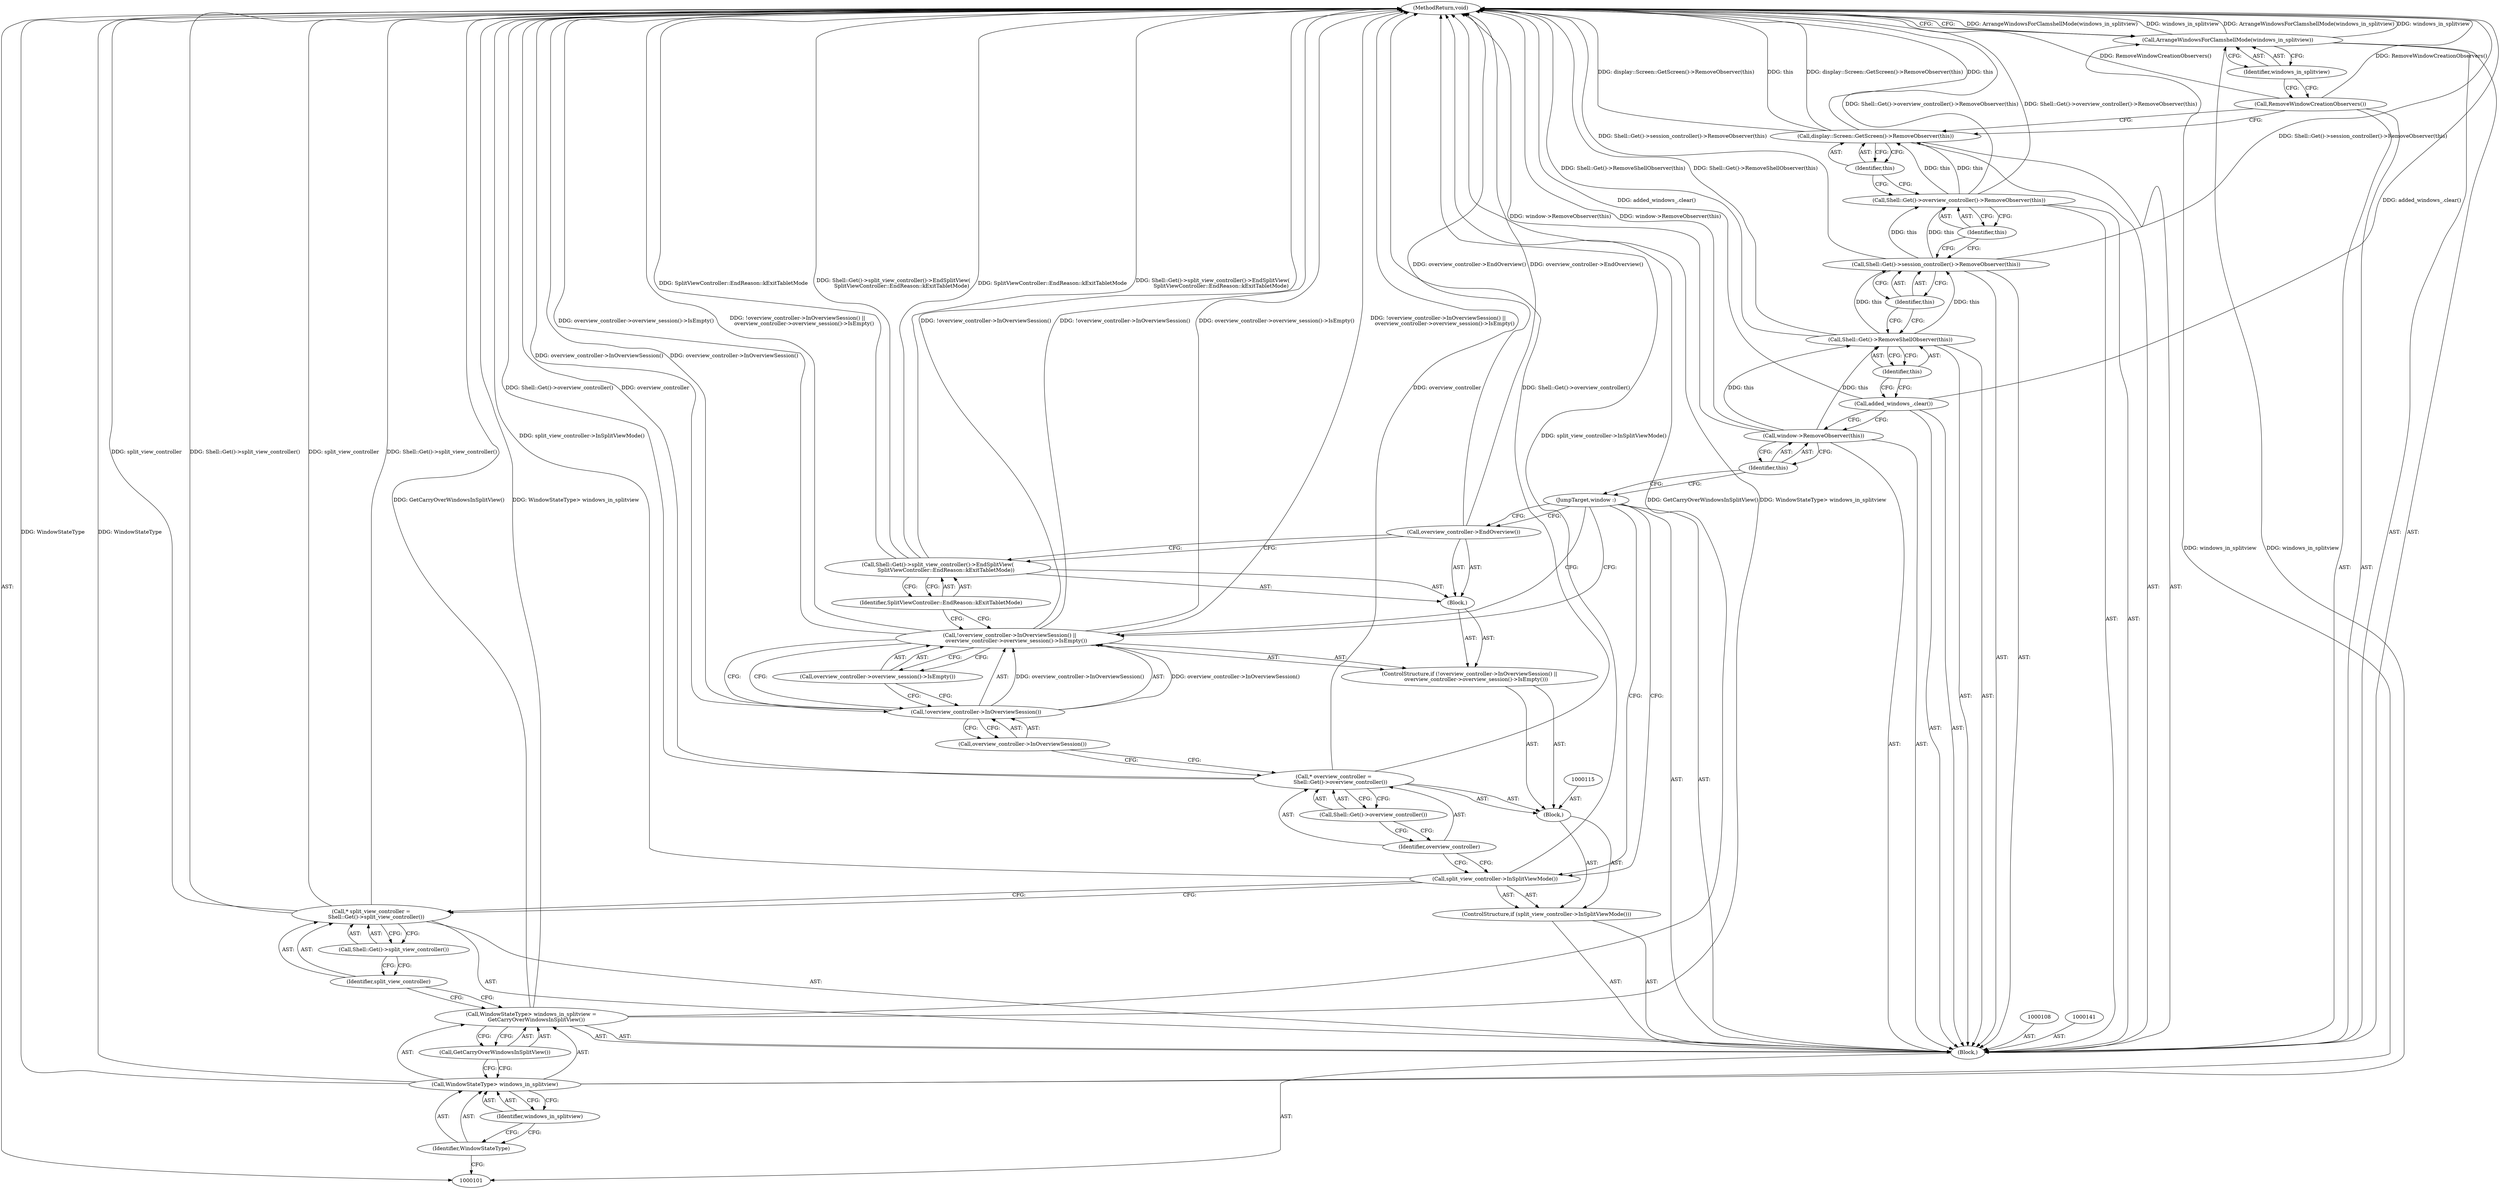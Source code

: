 digraph "1_Chrome_13e1002277287ed0090b2ca76c2d01545e677935_2" {
"1000144" [label="(MethodReturn,void)"];
"1000102" [label="(Block,)"];
"1000124" [label="(Block,)"];
"1000123" [label="(Call,overview_controller->overview_session()->IsEmpty())"];
"1000125" [label="(Call,Shell::Get()->split_view_controller()->EndSplitView(\n          SplitViewController::EndReason::kExitTabletMode))"];
"1000126" [label="(Identifier,SplitViewController::EndReason::kExitTabletMode)"];
"1000127" [label="(Call,overview_controller->EndOverview())"];
"1000128" [label="(JumpTarget,window :)"];
"1000130" [label="(Identifier,this)"];
"1000129" [label="(Call,window->RemoveObserver(this))"];
"1000131" [label="(Call,added_windows_.clear())"];
"1000103" [label="(Call,WindowStateType> windows_in_splitview =\n      GetCarryOverWindowsInSplitView())"];
"1000104" [label="(Call,WindowStateType> windows_in_splitview)"];
"1000105" [label="(Identifier,WindowStateType)"];
"1000106" [label="(Identifier,windows_in_splitview)"];
"1000132" [label="(Call,Shell::Get()->RemoveShellObserver(this))"];
"1000133" [label="(Identifier,this)"];
"1000134" [label="(Call,Shell::Get()->session_controller()->RemoveObserver(this))"];
"1000135" [label="(Identifier,this)"];
"1000136" [label="(Call,Shell::Get()->overview_controller()->RemoveObserver(this))"];
"1000137" [label="(Identifier,this)"];
"1000138" [label="(Call,display::Screen::GetScreen()->RemoveObserver(this))"];
"1000139" [label="(Identifier,this)"];
"1000140" [label="(Call,RemoveWindowCreationObservers())"];
"1000142" [label="(Call,ArrangeWindowsForClamshellMode(windows_in_splitview))"];
"1000143" [label="(Identifier,windows_in_splitview)"];
"1000107" [label="(Call,GetCarryOverWindowsInSplitView())"];
"1000109" [label="(Call,* split_view_controller =\n      Shell::Get()->split_view_controller())"];
"1000110" [label="(Identifier,split_view_controller)"];
"1000111" [label="(Call,Shell::Get()->split_view_controller())"];
"1000112" [label="(ControlStructure,if (split_view_controller->InSplitViewMode()))"];
"1000113" [label="(Call,split_view_controller->InSplitViewMode())"];
"1000116" [label="(Call,* overview_controller =\n        Shell::Get()->overview_controller())"];
"1000117" [label="(Identifier,overview_controller)"];
"1000114" [label="(Block,)"];
"1000118" [label="(Call,Shell::Get()->overview_controller())"];
"1000119" [label="(ControlStructure,if (!overview_controller->InOverviewSession() ||\n        overview_controller->overview_session()->IsEmpty()))"];
"1000120" [label="(Call,!overview_controller->InOverviewSession() ||\n        overview_controller->overview_session()->IsEmpty())"];
"1000121" [label="(Call,!overview_controller->InOverviewSession())"];
"1000122" [label="(Call,overview_controller->InOverviewSession())"];
"1000144" -> "1000101"  [label="AST: "];
"1000144" -> "1000142"  [label="CFG: "];
"1000116" -> "1000144"  [label="DDG: overview_controller"];
"1000116" -> "1000144"  [label="DDG: Shell::Get()->overview_controller()"];
"1000125" -> "1000144"  [label="DDG: SplitViewController::EndReason::kExitTabletMode"];
"1000125" -> "1000144"  [label="DDG: Shell::Get()->split_view_controller()->EndSplitView(\n          SplitViewController::EndReason::kExitTabletMode)"];
"1000142" -> "1000144"  [label="DDG: ArrangeWindowsForClamshellMode(windows_in_splitview)"];
"1000142" -> "1000144"  [label="DDG: windows_in_splitview"];
"1000103" -> "1000144"  [label="DDG: GetCarryOverWindowsInSplitView()"];
"1000103" -> "1000144"  [label="DDG: WindowStateType> windows_in_splitview"];
"1000104" -> "1000144"  [label="DDG: WindowStateType"];
"1000140" -> "1000144"  [label="DDG: RemoveWindowCreationObservers()"];
"1000120" -> "1000144"  [label="DDG: !overview_controller->InOverviewSession()"];
"1000120" -> "1000144"  [label="DDG: overview_controller->overview_session()->IsEmpty()"];
"1000120" -> "1000144"  [label="DDG: !overview_controller->InOverviewSession() ||\n        overview_controller->overview_session()->IsEmpty()"];
"1000127" -> "1000144"  [label="DDG: overview_controller->EndOverview()"];
"1000138" -> "1000144"  [label="DDG: display::Screen::GetScreen()->RemoveObserver(this)"];
"1000138" -> "1000144"  [label="DDG: this"];
"1000131" -> "1000144"  [label="DDG: added_windows_.clear()"];
"1000132" -> "1000144"  [label="DDG: Shell::Get()->RemoveShellObserver(this)"];
"1000129" -> "1000144"  [label="DDG: window->RemoveObserver(this)"];
"1000134" -> "1000144"  [label="DDG: Shell::Get()->session_controller()->RemoveObserver(this)"];
"1000113" -> "1000144"  [label="DDG: split_view_controller->InSplitViewMode()"];
"1000109" -> "1000144"  [label="DDG: split_view_controller"];
"1000109" -> "1000144"  [label="DDG: Shell::Get()->split_view_controller()"];
"1000136" -> "1000144"  [label="DDG: Shell::Get()->overview_controller()->RemoveObserver(this)"];
"1000121" -> "1000144"  [label="DDG: overview_controller->InOverviewSession()"];
"1000102" -> "1000101"  [label="AST: "];
"1000103" -> "1000102"  [label="AST: "];
"1000108" -> "1000102"  [label="AST: "];
"1000109" -> "1000102"  [label="AST: "];
"1000112" -> "1000102"  [label="AST: "];
"1000128" -> "1000102"  [label="AST: "];
"1000129" -> "1000102"  [label="AST: "];
"1000131" -> "1000102"  [label="AST: "];
"1000132" -> "1000102"  [label="AST: "];
"1000134" -> "1000102"  [label="AST: "];
"1000136" -> "1000102"  [label="AST: "];
"1000138" -> "1000102"  [label="AST: "];
"1000140" -> "1000102"  [label="AST: "];
"1000141" -> "1000102"  [label="AST: "];
"1000142" -> "1000102"  [label="AST: "];
"1000124" -> "1000119"  [label="AST: "];
"1000125" -> "1000124"  [label="AST: "];
"1000127" -> "1000124"  [label="AST: "];
"1000123" -> "1000120"  [label="AST: "];
"1000123" -> "1000121"  [label="CFG: "];
"1000120" -> "1000123"  [label="CFG: "];
"1000125" -> "1000124"  [label="AST: "];
"1000125" -> "1000126"  [label="CFG: "];
"1000126" -> "1000125"  [label="AST: "];
"1000127" -> "1000125"  [label="CFG: "];
"1000125" -> "1000144"  [label="DDG: SplitViewController::EndReason::kExitTabletMode"];
"1000125" -> "1000144"  [label="DDG: Shell::Get()->split_view_controller()->EndSplitView(\n          SplitViewController::EndReason::kExitTabletMode)"];
"1000126" -> "1000125"  [label="AST: "];
"1000126" -> "1000120"  [label="CFG: "];
"1000125" -> "1000126"  [label="CFG: "];
"1000127" -> "1000124"  [label="AST: "];
"1000127" -> "1000125"  [label="CFG: "];
"1000128" -> "1000127"  [label="CFG: "];
"1000127" -> "1000144"  [label="DDG: overview_controller->EndOverview()"];
"1000128" -> "1000102"  [label="AST: "];
"1000128" -> "1000127"  [label="CFG: "];
"1000128" -> "1000120"  [label="CFG: "];
"1000128" -> "1000113"  [label="CFG: "];
"1000130" -> "1000128"  [label="CFG: "];
"1000130" -> "1000129"  [label="AST: "];
"1000130" -> "1000128"  [label="CFG: "];
"1000129" -> "1000130"  [label="CFG: "];
"1000129" -> "1000102"  [label="AST: "];
"1000129" -> "1000130"  [label="CFG: "];
"1000130" -> "1000129"  [label="AST: "];
"1000131" -> "1000129"  [label="CFG: "];
"1000129" -> "1000144"  [label="DDG: window->RemoveObserver(this)"];
"1000129" -> "1000132"  [label="DDG: this"];
"1000131" -> "1000102"  [label="AST: "];
"1000131" -> "1000129"  [label="CFG: "];
"1000133" -> "1000131"  [label="CFG: "];
"1000131" -> "1000144"  [label="DDG: added_windows_.clear()"];
"1000103" -> "1000102"  [label="AST: "];
"1000103" -> "1000107"  [label="CFG: "];
"1000104" -> "1000103"  [label="AST: "];
"1000107" -> "1000103"  [label="AST: "];
"1000110" -> "1000103"  [label="CFG: "];
"1000103" -> "1000144"  [label="DDG: GetCarryOverWindowsInSplitView()"];
"1000103" -> "1000144"  [label="DDG: WindowStateType> windows_in_splitview"];
"1000104" -> "1000103"  [label="AST: "];
"1000104" -> "1000106"  [label="CFG: "];
"1000105" -> "1000104"  [label="AST: "];
"1000106" -> "1000104"  [label="AST: "];
"1000107" -> "1000104"  [label="CFG: "];
"1000104" -> "1000144"  [label="DDG: WindowStateType"];
"1000104" -> "1000142"  [label="DDG: windows_in_splitview"];
"1000105" -> "1000104"  [label="AST: "];
"1000105" -> "1000101"  [label="CFG: "];
"1000106" -> "1000105"  [label="CFG: "];
"1000106" -> "1000104"  [label="AST: "];
"1000106" -> "1000105"  [label="CFG: "];
"1000104" -> "1000106"  [label="CFG: "];
"1000132" -> "1000102"  [label="AST: "];
"1000132" -> "1000133"  [label="CFG: "];
"1000133" -> "1000132"  [label="AST: "];
"1000135" -> "1000132"  [label="CFG: "];
"1000132" -> "1000144"  [label="DDG: Shell::Get()->RemoveShellObserver(this)"];
"1000129" -> "1000132"  [label="DDG: this"];
"1000132" -> "1000134"  [label="DDG: this"];
"1000133" -> "1000132"  [label="AST: "];
"1000133" -> "1000131"  [label="CFG: "];
"1000132" -> "1000133"  [label="CFG: "];
"1000134" -> "1000102"  [label="AST: "];
"1000134" -> "1000135"  [label="CFG: "];
"1000135" -> "1000134"  [label="AST: "];
"1000137" -> "1000134"  [label="CFG: "];
"1000134" -> "1000144"  [label="DDG: Shell::Get()->session_controller()->RemoveObserver(this)"];
"1000132" -> "1000134"  [label="DDG: this"];
"1000134" -> "1000136"  [label="DDG: this"];
"1000135" -> "1000134"  [label="AST: "];
"1000135" -> "1000132"  [label="CFG: "];
"1000134" -> "1000135"  [label="CFG: "];
"1000136" -> "1000102"  [label="AST: "];
"1000136" -> "1000137"  [label="CFG: "];
"1000137" -> "1000136"  [label="AST: "];
"1000139" -> "1000136"  [label="CFG: "];
"1000136" -> "1000144"  [label="DDG: Shell::Get()->overview_controller()->RemoveObserver(this)"];
"1000134" -> "1000136"  [label="DDG: this"];
"1000136" -> "1000138"  [label="DDG: this"];
"1000137" -> "1000136"  [label="AST: "];
"1000137" -> "1000134"  [label="CFG: "];
"1000136" -> "1000137"  [label="CFG: "];
"1000138" -> "1000102"  [label="AST: "];
"1000138" -> "1000139"  [label="CFG: "];
"1000139" -> "1000138"  [label="AST: "];
"1000140" -> "1000138"  [label="CFG: "];
"1000138" -> "1000144"  [label="DDG: display::Screen::GetScreen()->RemoveObserver(this)"];
"1000138" -> "1000144"  [label="DDG: this"];
"1000136" -> "1000138"  [label="DDG: this"];
"1000139" -> "1000138"  [label="AST: "];
"1000139" -> "1000136"  [label="CFG: "];
"1000138" -> "1000139"  [label="CFG: "];
"1000140" -> "1000102"  [label="AST: "];
"1000140" -> "1000138"  [label="CFG: "];
"1000143" -> "1000140"  [label="CFG: "];
"1000140" -> "1000144"  [label="DDG: RemoveWindowCreationObservers()"];
"1000142" -> "1000102"  [label="AST: "];
"1000142" -> "1000143"  [label="CFG: "];
"1000143" -> "1000142"  [label="AST: "];
"1000144" -> "1000142"  [label="CFG: "];
"1000142" -> "1000144"  [label="DDG: ArrangeWindowsForClamshellMode(windows_in_splitview)"];
"1000142" -> "1000144"  [label="DDG: windows_in_splitview"];
"1000104" -> "1000142"  [label="DDG: windows_in_splitview"];
"1000143" -> "1000142"  [label="AST: "];
"1000143" -> "1000140"  [label="CFG: "];
"1000142" -> "1000143"  [label="CFG: "];
"1000107" -> "1000103"  [label="AST: "];
"1000107" -> "1000104"  [label="CFG: "];
"1000103" -> "1000107"  [label="CFG: "];
"1000109" -> "1000102"  [label="AST: "];
"1000109" -> "1000111"  [label="CFG: "];
"1000110" -> "1000109"  [label="AST: "];
"1000111" -> "1000109"  [label="AST: "];
"1000113" -> "1000109"  [label="CFG: "];
"1000109" -> "1000144"  [label="DDG: split_view_controller"];
"1000109" -> "1000144"  [label="DDG: Shell::Get()->split_view_controller()"];
"1000110" -> "1000109"  [label="AST: "];
"1000110" -> "1000103"  [label="CFG: "];
"1000111" -> "1000110"  [label="CFG: "];
"1000111" -> "1000109"  [label="AST: "];
"1000111" -> "1000110"  [label="CFG: "];
"1000109" -> "1000111"  [label="CFG: "];
"1000112" -> "1000102"  [label="AST: "];
"1000113" -> "1000112"  [label="AST: "];
"1000114" -> "1000112"  [label="AST: "];
"1000113" -> "1000112"  [label="AST: "];
"1000113" -> "1000109"  [label="CFG: "];
"1000117" -> "1000113"  [label="CFG: "];
"1000128" -> "1000113"  [label="CFG: "];
"1000113" -> "1000144"  [label="DDG: split_view_controller->InSplitViewMode()"];
"1000116" -> "1000114"  [label="AST: "];
"1000116" -> "1000118"  [label="CFG: "];
"1000117" -> "1000116"  [label="AST: "];
"1000118" -> "1000116"  [label="AST: "];
"1000122" -> "1000116"  [label="CFG: "];
"1000116" -> "1000144"  [label="DDG: overview_controller"];
"1000116" -> "1000144"  [label="DDG: Shell::Get()->overview_controller()"];
"1000117" -> "1000116"  [label="AST: "];
"1000117" -> "1000113"  [label="CFG: "];
"1000118" -> "1000117"  [label="CFG: "];
"1000114" -> "1000112"  [label="AST: "];
"1000115" -> "1000114"  [label="AST: "];
"1000116" -> "1000114"  [label="AST: "];
"1000119" -> "1000114"  [label="AST: "];
"1000118" -> "1000116"  [label="AST: "];
"1000118" -> "1000117"  [label="CFG: "];
"1000116" -> "1000118"  [label="CFG: "];
"1000119" -> "1000114"  [label="AST: "];
"1000120" -> "1000119"  [label="AST: "];
"1000124" -> "1000119"  [label="AST: "];
"1000120" -> "1000119"  [label="AST: "];
"1000120" -> "1000121"  [label="CFG: "];
"1000120" -> "1000123"  [label="CFG: "];
"1000121" -> "1000120"  [label="AST: "];
"1000123" -> "1000120"  [label="AST: "];
"1000126" -> "1000120"  [label="CFG: "];
"1000128" -> "1000120"  [label="CFG: "];
"1000120" -> "1000144"  [label="DDG: !overview_controller->InOverviewSession()"];
"1000120" -> "1000144"  [label="DDG: overview_controller->overview_session()->IsEmpty()"];
"1000120" -> "1000144"  [label="DDG: !overview_controller->InOverviewSession() ||\n        overview_controller->overview_session()->IsEmpty()"];
"1000121" -> "1000120"  [label="DDG: overview_controller->InOverviewSession()"];
"1000121" -> "1000120"  [label="AST: "];
"1000121" -> "1000122"  [label="CFG: "];
"1000122" -> "1000121"  [label="AST: "];
"1000123" -> "1000121"  [label="CFG: "];
"1000120" -> "1000121"  [label="CFG: "];
"1000121" -> "1000144"  [label="DDG: overview_controller->InOverviewSession()"];
"1000121" -> "1000120"  [label="DDG: overview_controller->InOverviewSession()"];
"1000122" -> "1000121"  [label="AST: "];
"1000122" -> "1000116"  [label="CFG: "];
"1000121" -> "1000122"  [label="CFG: "];
}
